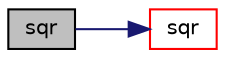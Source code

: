 digraph "sqr"
{
  bgcolor="transparent";
  edge [fontname="Helvetica",fontsize="10",labelfontname="Helvetica",labelfontsize="10"];
  node [fontname="Helvetica",fontsize="10",shape=record];
  rankdir="LR";
  Node73680 [label="sqr",height=0.2,width=0.4,color="black", fillcolor="grey75", style="filled", fontcolor="black"];
  Node73680 -> Node73681 [color="midnightblue",fontsize="10",style="solid",fontname="Helvetica"];
  Node73681 [label="sqr",height=0.2,width=0.4,color="red",URL="$a21851.html#a277dc11c581d53826ab5090b08f3b17b"];
}
